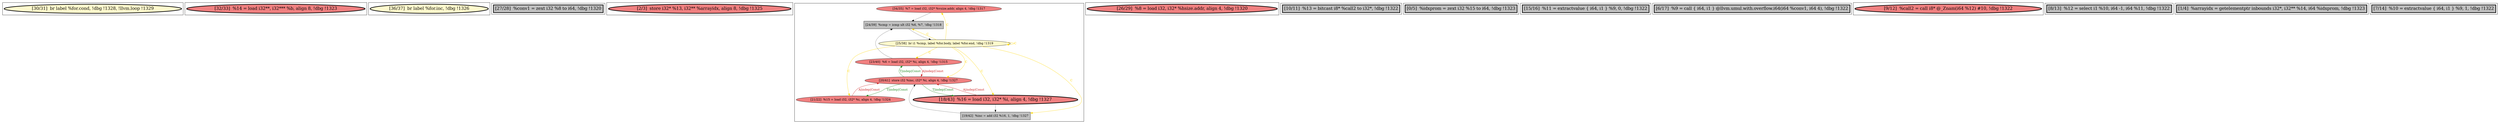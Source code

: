 
digraph G {





subgraph cluster13 {


node967 [penwidth=3.0,fontsize=20,fillcolor=lemonchiffon,label="[30/31]  br label %for.cond, !dbg !1328, !llvm.loop !1329",shape=ellipse,style=filled ]



}

subgraph cluster11 {


node965 [penwidth=3.0,fontsize=20,fillcolor=lightcoral,label="[32/33]  %14 = load i32**, i32*** %b, align 8, !dbg !1323",shape=ellipse,style=filled ]



}

subgraph cluster10 {


node964 [penwidth=3.0,fontsize=20,fillcolor=lemonchiffon,label="[36/37]  br label %for.inc, !dbg !1326",shape=ellipse,style=filled ]



}

subgraph cluster9 {


node963 [penwidth=3.0,fontsize=20,fillcolor=grey,label="[27/28]  %conv1 = zext i32 %8 to i64, !dbg !1320",shape=rectangle,style=filled ]



}

subgraph cluster8 {


node962 [penwidth=3.0,fontsize=20,fillcolor=lightcoral,label="[2/3]  store i32* %13, i32** %arrayidx, align 8, !dbg !1325",shape=ellipse,style=filled ]



}

subgraph cluster7 {


node961 [fillcolor=lightcoral,label="[34/35]  %7 = load i32, i32* %vsize.addr, align 4, !dbg !1317",shape=ellipse,style=filled ]
node960 [fillcolor=grey,label="[24/39]  %cmp = icmp ult i32 %6, %7, !dbg !1318",shape=rectangle,style=filled ]
node955 [penwidth=3.0,fontsize=20,fillcolor=lightcoral,label="[18/43]  %16 = load i32, i32* %i, align 4, !dbg !1327",shape=ellipse,style=filled ]
node954 [fillcolor=lightcoral,label="[20/41]  store i32 %inc, i32* %i, align 4, !dbg !1327",shape=ellipse,style=filled ]
node956 [fillcolor=lightcoral,label="[21/22]  %15 = load i32, i32* %i, align 4, !dbg !1324",shape=ellipse,style=filled ]
node957 [fillcolor=lemonchiffon,label="[25/38]  br i1 %cmp, label %for.body, label %for.end, !dbg !1319",shape=ellipse,style=filled ]
node958 [fillcolor=grey,label="[19/42]  %inc = add i32 %16, 1, !dbg !1327",shape=rectangle,style=filled ]
node959 [fillcolor=lightcoral,label="[23/40]  %6 = load i32, i32* %i, align 4, !dbg !1315",shape=ellipse,style=filled ]

node957->node961 [style=solid,color=gold,label="C",penwidth=1.0,fontcolor=gold ]
node957->node960 [style=solid,color=gold,label="C",penwidth=1.0,fontcolor=gold ]
node954->node955 [style=solid,color=forestgreen,label="T|indep|Const",penwidth=1.0,fontcolor=forestgreen ]
node955->node958 [style=solid,color=black,label="",penwidth=0.5,fontcolor=black ]
node957->node957 [style=solid,color=gold,label="C",penwidth=1.0,fontcolor=gold ]
node957->node959 [style=solid,color=gold,label="C",penwidth=1.0,fontcolor=gold ]
node957->node954 [style=solid,color=gold,label="C",penwidth=1.0,fontcolor=gold ]
node959->node954 [style=solid,color=firebrick3,label="A|indep|Const",penwidth=1.0,fontcolor=firebrick3 ]
node959->node960 [style=solid,color=black,label="",penwidth=0.5,fontcolor=black ]
node954->node959 [style=solid,color=forestgreen,label="T|indep|Const",penwidth=1.0,fontcolor=forestgreen ]
node958->node954 [style=solid,color=black,label="",penwidth=0.5,fontcolor=black ]
node954->node956 [style=solid,color=forestgreen,label="T|indep|Const",penwidth=1.0,fontcolor=forestgreen ]
node956->node954 [style=solid,color=firebrick3,label="A|indep|Const",penwidth=1.0,fontcolor=firebrick3 ]
node957->node955 [style=solid,color=gold,label="C",penwidth=1.0,fontcolor=gold ]
node957->node958 [style=solid,color=gold,label="C",penwidth=1.0,fontcolor=gold ]
node960->node957 [style=solid,color=black,label="",penwidth=0.5,fontcolor=black ]
node961->node960 [style=solid,color=black,label="",penwidth=0.5,fontcolor=black ]
node957->node956 [style=solid,color=gold,label="C",penwidth=1.0,fontcolor=gold ]
node955->node954 [style=solid,color=firebrick3,label="A|indep|Const",penwidth=1.0,fontcolor=firebrick3 ]


}

subgraph cluster14 {


node968 [penwidth=3.0,fontsize=20,fillcolor=lightcoral,label="[26/29]  %8 = load i32, i32* %hsize.addr, align 4, !dbg !1320",shape=ellipse,style=filled ]



}

subgraph cluster6 {


node953 [penwidth=3.0,fontsize=20,fillcolor=grey,label="[10/11]  %13 = bitcast i8* %call2 to i32*, !dbg !1322",shape=rectangle,style=filled ]



}

subgraph cluster0 {


node947 [penwidth=3.0,fontsize=20,fillcolor=grey,label="[0/5]  %idxprom = zext i32 %15 to i64, !dbg !1323",shape=rectangle,style=filled ]



}

subgraph cluster12 {


node966 [penwidth=3.0,fontsize=20,fillcolor=grey,label="[15/16]  %11 = extractvalue { i64, i1 } %9, 0, !dbg !1322",shape=rectangle,style=filled ]



}

subgraph cluster5 {


node952 [penwidth=3.0,fontsize=20,fillcolor=grey,label="[6/17]  %9 = call { i64, i1 } @llvm.umul.with.overflow.i64(i64 %conv1, i64 4), !dbg !1322",shape=rectangle,style=filled ]



}

subgraph cluster1 {


node948 [penwidth=3.0,fontsize=20,fillcolor=lightcoral,label="[9/12]  %call2 = call i8* @_Znam(i64 %12) #10, !dbg !1322",shape=ellipse,style=filled ]



}

subgraph cluster2 {


node949 [penwidth=3.0,fontsize=20,fillcolor=grey,label="[8/13]  %12 = select i1 %10, i64 -1, i64 %11, !dbg !1322",shape=rectangle,style=filled ]



}

subgraph cluster3 {


node950 [penwidth=3.0,fontsize=20,fillcolor=grey,label="[1/4]  %arrayidx = getelementptr inbounds i32*, i32** %14, i64 %idxprom, !dbg !1323",shape=rectangle,style=filled ]



}

subgraph cluster4 {


node951 [penwidth=3.0,fontsize=20,fillcolor=grey,label="[7/14]  %10 = extractvalue { i64, i1 } %9, 1, !dbg !1322",shape=rectangle,style=filled ]



}

}
